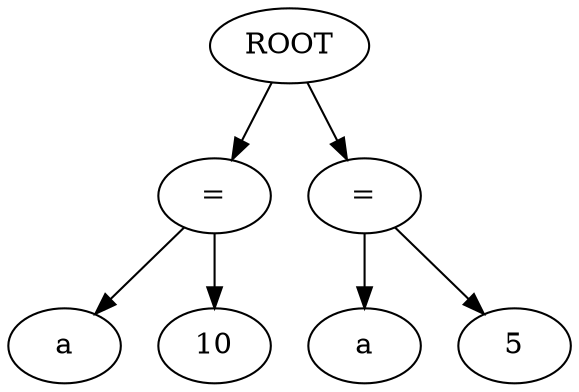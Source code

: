 strict digraph G{
l11[label = "="]
l111[label = "="]
"ROOT"->"l11"
l11131[label = "a"]
l111311[label = "10"]
"l11"->l11131
"l11"->l111311
"ROOT"->"l111"
l111331[label = "a"]
l1113311[label = "5"]
"l111"->l111331
"l111"->l1113311
}
